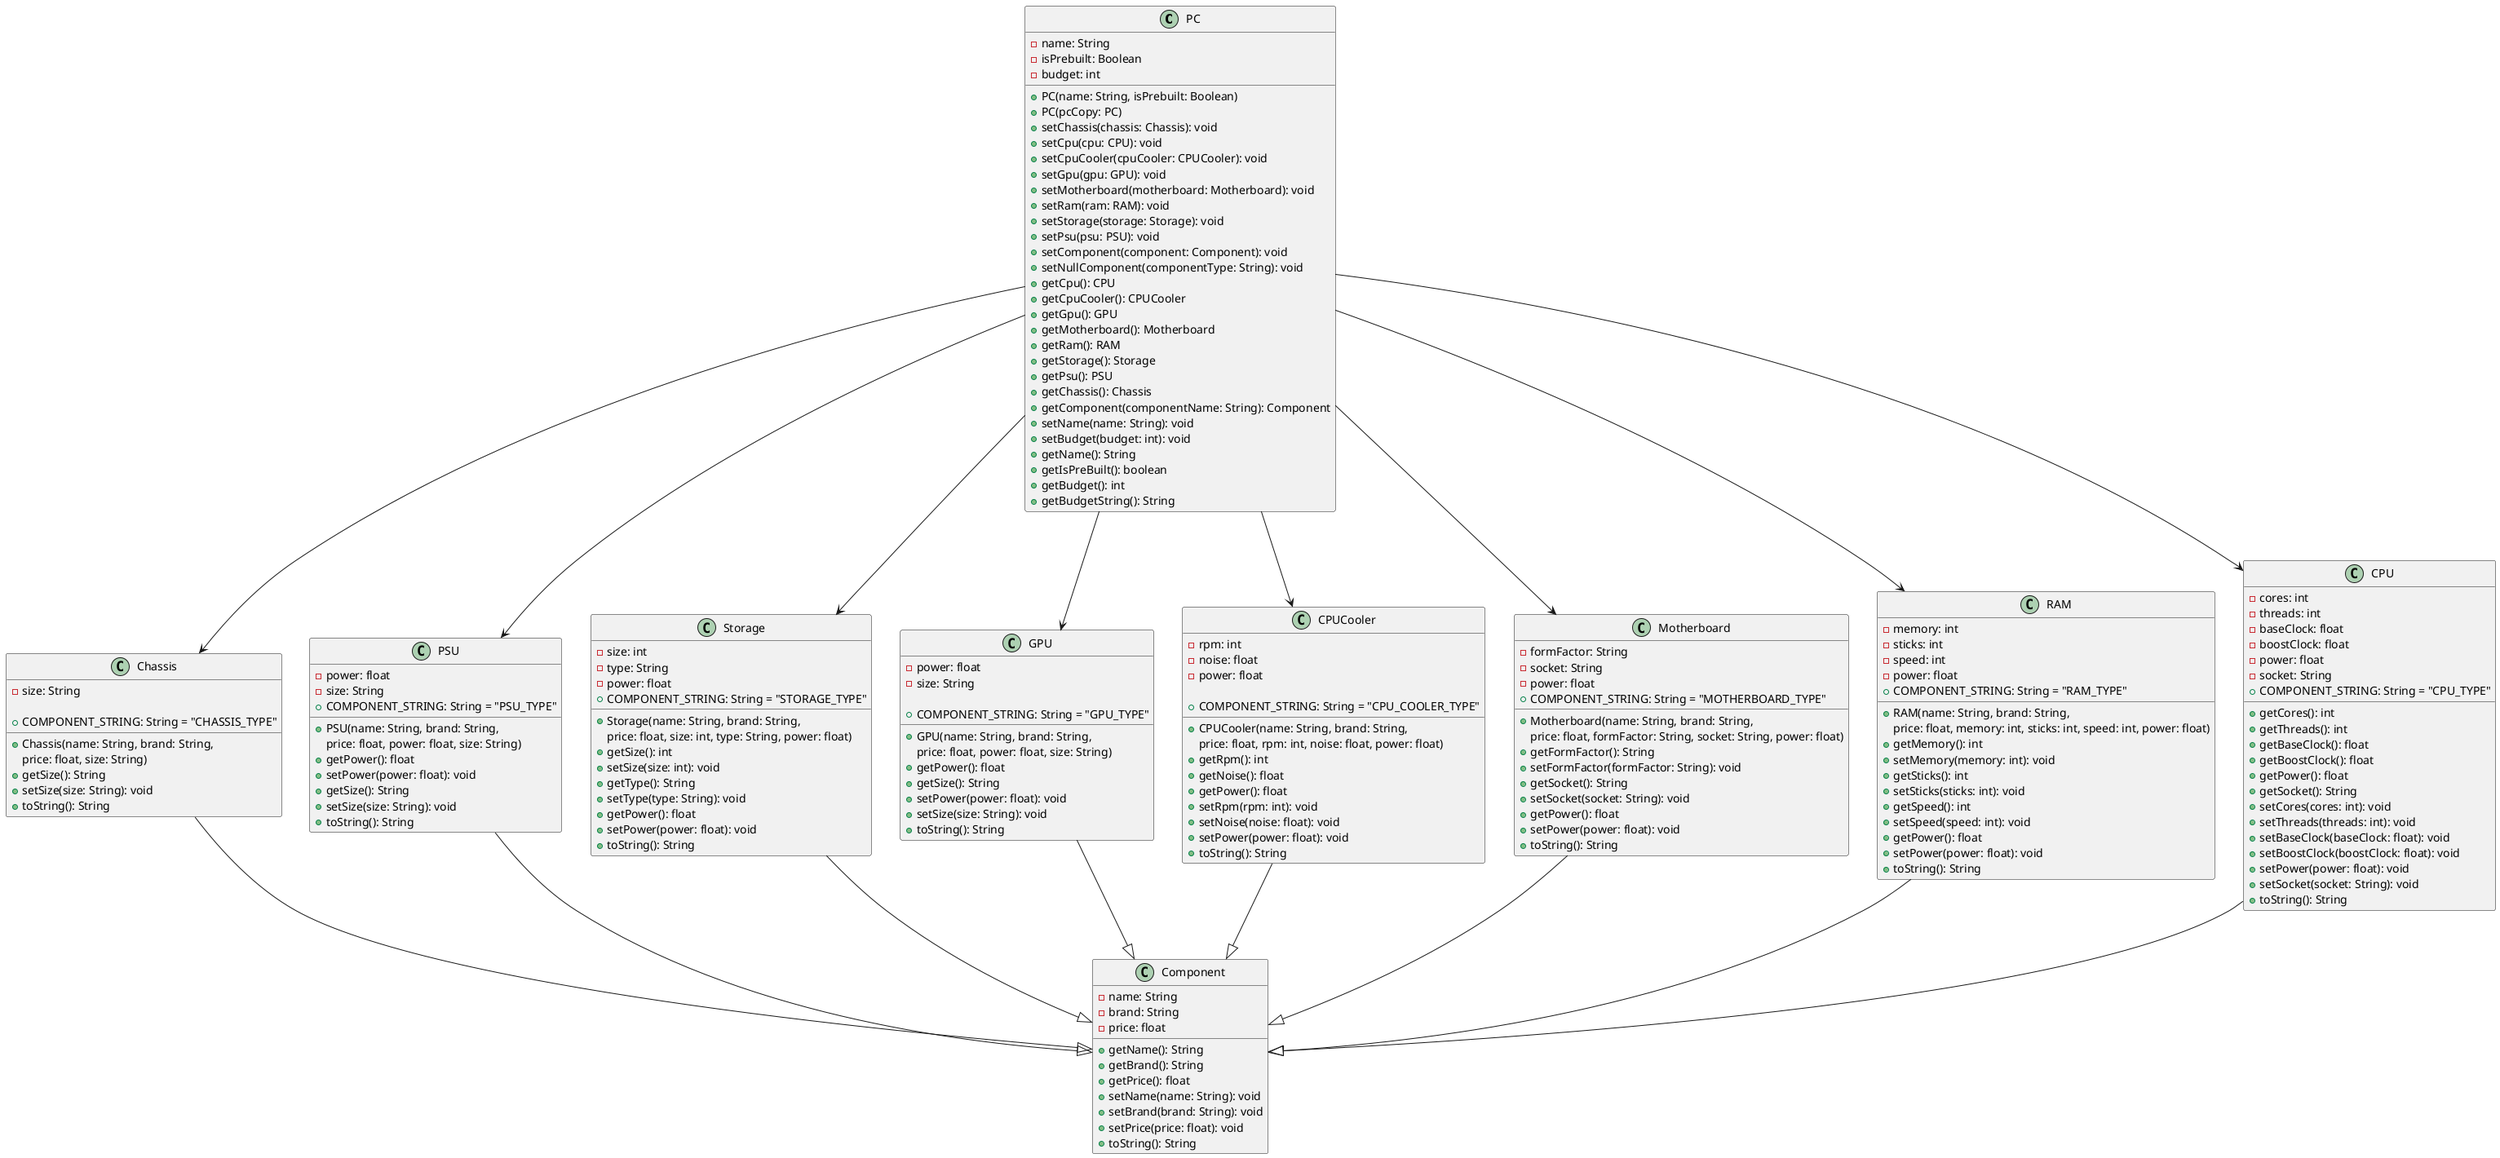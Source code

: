 @startuml


class PC {
    - name: String
    - isPrebuilt: Boolean
    - budget: int
    + PC(name: String, isPrebuilt: Boolean)
    + PC(pcCopy: PC)
    + setChassis(chassis: Chassis): void
    + setCpu(cpu: CPU): void
    + setCpuCooler(cpuCooler: CPUCooler): void
    + setGpu(gpu: GPU): void
    + setMotherboard(motherboard: Motherboard): void
    + setRam(ram: RAM): void
    + setStorage(storage: Storage): void
    + setPsu(psu: PSU): void
    + setComponent(component: Component): void
    + setNullComponent(componentType: String): void
    + getCpu(): CPU
    + getCpuCooler(): CPUCooler
    + getGpu(): GPU
    + getMotherboard(): Motherboard
    + getRam(): RAM
    + getStorage(): Storage
    + getPsu(): PSU
    + getChassis(): Chassis
    + getComponent(componentName: String): Component
    + setName(name: String): void
    + setBudget(budget: int): void
    + getName(): String
    + getIsPreBuilt(): boolean
    + getBudget(): int
    + getBudgetString(): String
}

class Component {
    -name: String
    -brand: String
    -price: float
    +getName(): String
    +getBrand(): String
    +getPrice(): float
    +setName(name: String): void
    +setBrand(brand: String): void
    +setPrice(price: float): void
    +toString(): String
}

class CPU {
    -cores: int
    -threads: int
    -baseClock: float
    -boostClock: float
    -power: float
    -socket: String
    +COMPONENT_STRING: String = "CPU_TYPE"
    +getCores(): int
    +getThreads(): int
    +getBaseClock(): float
    +getBoostClock(): float
    +getPower(): float
    +getSocket(): String
    +setCores(cores: int): void
    +setThreads(threads: int): void
    +setBaseClock(baseClock: float): void
    +setBoostClock(boostClock: float): void
    +setPower(power: float): void
    +setSocket(socket: String): void
    +toString(): String
}
class Chassis {
    -size: String

    +COMPONENT_STRING: String = "CHASSIS_TYPE"
    +Chassis(name: String, brand: String, 
    price: float, size: String)
    +getSize(): String
    +setSize(size: String): void
    +toString(): String
}
class CPUCooler {
    -rpm: int
    -noise: float
    -power: float

    +COMPONENT_STRING: String = "CPU_COOLER_TYPE"
    +CPUCooler(name: String, brand: String, 
    price: float, rpm: int, noise: float, power: float)
    +getRpm(): int
    +getNoise(): float
    +getPower(): float
    +setRpm(rpm: int): void
    +setNoise(noise: float): void
    +setPower(power: float): void
    +toString(): String
}
class GPU {
    - power: float
    - size: String
    
    +COMPONENT_STRING: String = "GPU_TYPE"
    + GPU(name: String, brand: String, 
    price: float, power: float, size: String)
    + getPower(): float
    + getSize(): String
    + setPower(power: float): void
    + setSize(size: String): void
    + toString(): String
}

class Motherboard {
    - formFactor: String
    - socket: String
    - power: float
    +COMPONENT_STRING: String = "MOTHERBOARD_TYPE"
    + Motherboard(name: String, brand: String, 
    price: float, formFactor: String, socket: String, power: float)
    + getFormFactor(): String
    + setFormFactor(formFactor: String): void
    + getSocket(): String
    + setSocket(socket: String): void
    + getPower(): float
    + setPower(power: float): void
    + toString(): String
}
class RAM {
  - memory: int
  - sticks: int
  - speed: int
  - power: float
  +COMPONENT_STRING: String = "RAM_TYPE"
  + RAM(name: String, brand: String, 
  price: float, memory: int, sticks: int, speed: int, power: float)
  + getMemory(): int
  + setMemory(memory: int): void
  + getSticks(): int
  + setSticks(sticks: int): void
  + getSpeed(): int
  + setSpeed(speed: int): void
  + getPower(): float
  + setPower(power: float): void
  + toString(): String
}
class Storage {
  - size: int
  - type: String
  - power: float
  +COMPONENT_STRING: String = "STORAGE_TYPE"
  + Storage(name: String, brand: String, 
  price: float, size: int, type: String, power: float)
  + getSize(): int
  + setSize(size: int): void
  + getType(): String
  + setType(type: String): void
  + getPower(): float
  + setPower(power: float): void
  + toString(): String
}
class PSU {
  - power: float
  - size: String
  +COMPONENT_STRING: String = "PSU_TYPE"
  + PSU(name: String, brand: String, 
  price: float, power: float, size: String)
  + getPower(): float
  + setPower(power: float): void
  + getSize(): String
  + setSize(size: String): void
  + toString(): String
}

PC --> CPU
PC --> CPUCooler
PC --> GPU
PC --> Motherboard
PC --> RAM
PC --> Storage
PC --> PSU
PC --> Chassis
Component <|-up- CPU
Component <|-up- RAM
Component <|-up- Motherboard
Component <|-up- CPUCooler
Component <|-up- GPU
Component <|-up- Storage
Component <|-up- PSU
Component <|-up- Chassis

@enduml

